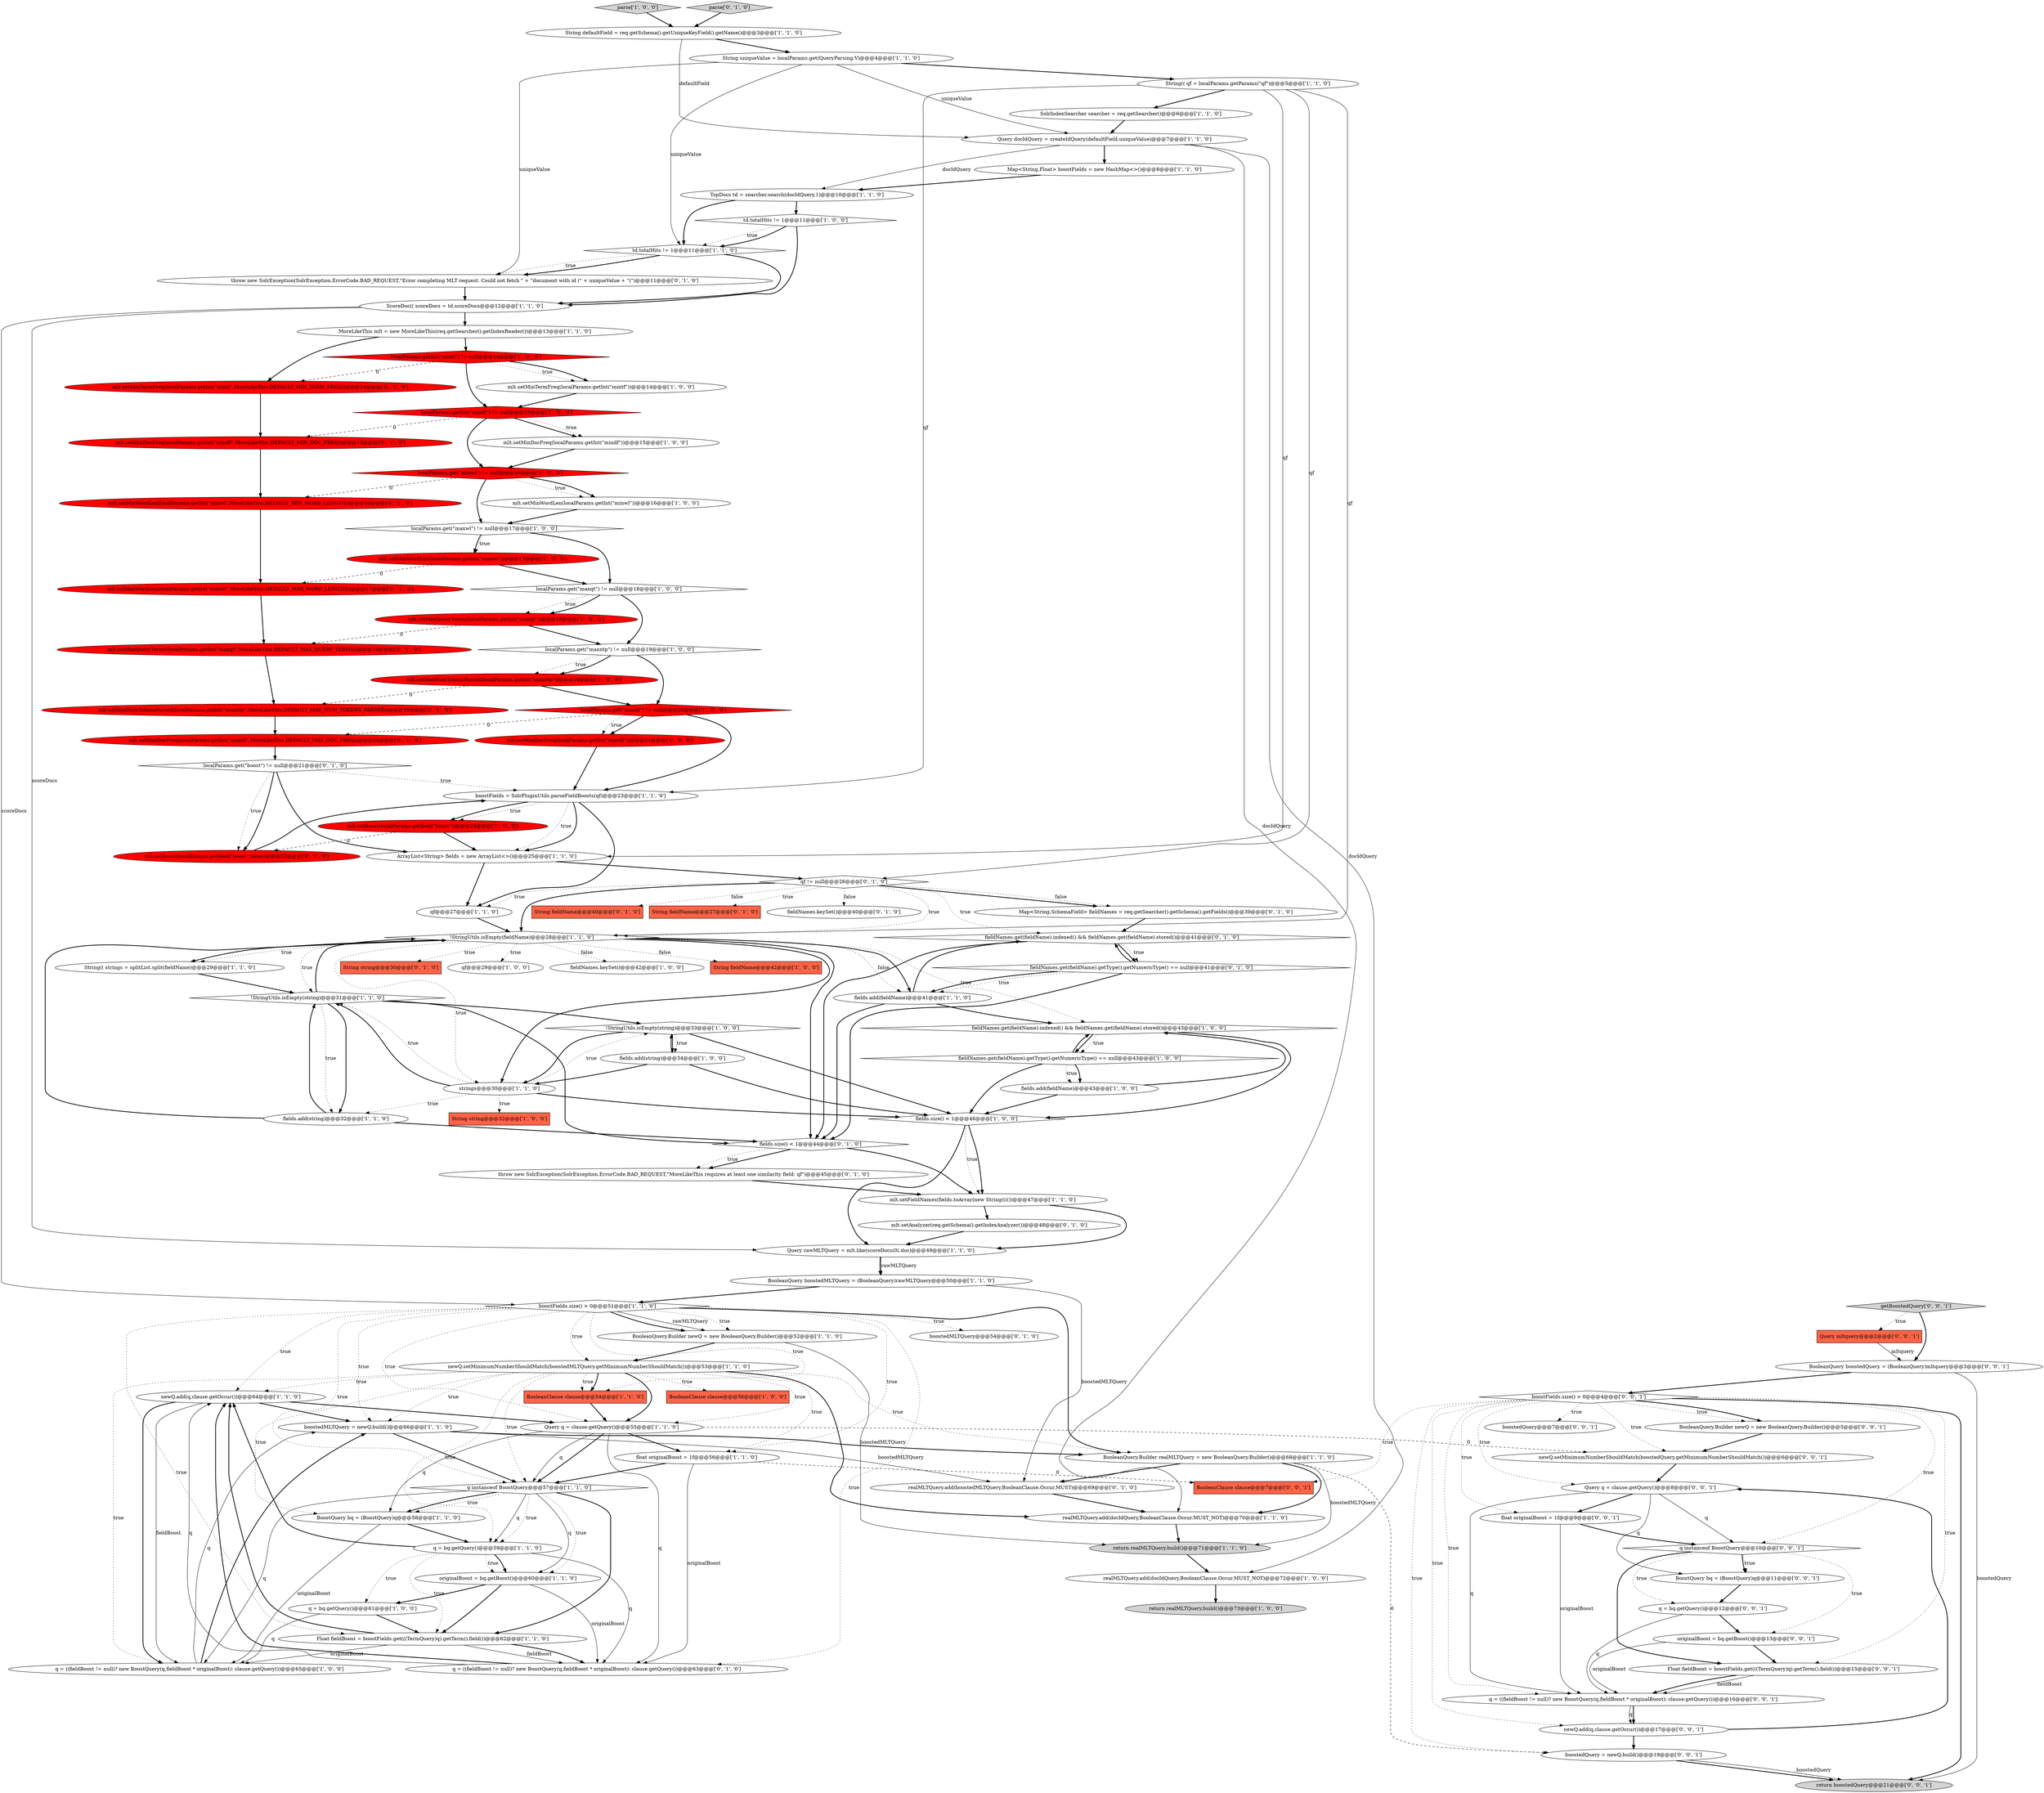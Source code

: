 digraph {
26 [style = filled, label = "newQ.add(q,clause.getOccur())@@@64@@@['1', '1', '0']", fillcolor = white, shape = ellipse image = "AAA0AAABBB1BBB"];
104 [style = filled, label = "BooleanQuery boostedQuery = (BooleanQuery)mltquery@@@3@@@['0', '0', '1']", fillcolor = white, shape = ellipse image = "AAA0AAABBB3BBB"];
82 [style = filled, label = "realMLTQuery.add(boostedMLTQuery,BooleanClause.Occur.MUST)@@@69@@@['0', '1', '0']", fillcolor = white, shape = ellipse image = "AAA0AAABBB2BBB"];
98 [style = filled, label = "return boostedQuery@@@21@@@['0', '0', '1']", fillcolor = lightgray, shape = ellipse image = "AAA0AAABBB3BBB"];
106 [style = filled, label = "boostFields.size() > 0@@@4@@@['0', '0', '1']", fillcolor = white, shape = diamond image = "AAA0AAABBB3BBB"];
68 [style = filled, label = "boostFields.size() > 0@@@51@@@['1', '1', '0']", fillcolor = white, shape = diamond image = "AAA0AAABBB1BBB"];
71 [style = filled, label = "throw new SolrException(SolrException.ErrorCode.BAD_REQUEST,\"Error completing MLT request. Could not fetch \" + \"document with id (\" + uniqueValue + \"(\")@@@11@@@['0', '1', '0']", fillcolor = white, shape = ellipse image = "AAA0AAABBB2BBB"];
95 [style = filled, label = "q = ((fieldBoost != null)? new BoostQuery(q,fieldBoost * originalBoost): clause.getQuery())@@@16@@@['0', '0', '1']", fillcolor = white, shape = ellipse image = "AAA0AAABBB3BBB"];
89 [style = filled, label = "mlt.setMaxQueryTerms(localParams.getInt(\"maxqt\",MoreLikeThis.DEFAULT_MAX_QUERY_TERMS))@@@18@@@['0', '1', '0']", fillcolor = red, shape = ellipse image = "AAA1AAABBB2BBB"];
33 [style = filled, label = "Float fieldBoost = boostFields.get(((TermQuery)q).getTerm().field())@@@62@@@['1', '1', '0']", fillcolor = white, shape = ellipse image = "AAA0AAABBB1BBB"];
43 [style = filled, label = "MoreLikeThis mlt = new MoreLikeThis(req.getSearcher().getIndexReader())@@@13@@@['1', '1', '0']", fillcolor = white, shape = ellipse image = "AAA0AAABBB1BBB"];
20 [style = filled, label = "mlt.setMinWordLen(localParams.getInt(\"minwl\"))@@@16@@@['1', '0', '0']", fillcolor = white, shape = ellipse image = "AAA0AAABBB1BBB"];
84 [style = filled, label = "String string@@@30@@@['0', '1', '0']", fillcolor = tomato, shape = box image = "AAA0AAABBB2BBB"];
50 [style = filled, label = "q instanceof BoostQuery@@@57@@@['1', '1', '0']", fillcolor = white, shape = diamond image = "AAA0AAABBB1BBB"];
46 [style = filled, label = "return realMLTQuery.build()@@@71@@@['1', '1', '0']", fillcolor = lightgray, shape = ellipse image = "AAA0AAABBB1BBB"];
40 [style = filled, label = "String(( strings = splitList.split(fieldName)@@@29@@@['1', '1', '0']", fillcolor = white, shape = ellipse image = "AAA0AAABBB1BBB"];
1 [style = filled, label = "mlt.setMinTermFreq(localParams.getInt(\"mintf\"))@@@14@@@['1', '0', '0']", fillcolor = white, shape = ellipse image = "AAA0AAABBB1BBB"];
70 [style = filled, label = "boostedMLTQuery@@@54@@@['0', '1', '0']", fillcolor = white, shape = ellipse image = "AAA0AAABBB2BBB"];
73 [style = filled, label = "qf != null@@@26@@@['0', '1', '0']", fillcolor = white, shape = diamond image = "AAA0AAABBB2BBB"];
39 [style = filled, label = "ArrayList<String> fields = new ArrayList<>()@@@25@@@['1', '1', '0']", fillcolor = white, shape = ellipse image = "AAA0AAABBB1BBB"];
96 [style = filled, label = "newQ.add(q,clause.getOccur())@@@17@@@['0', '0', '1']", fillcolor = white, shape = ellipse image = "AAA0AAABBB3BBB"];
25 [style = filled, label = "localParams.get(\"maxntp\") != null@@@19@@@['1', '0', '0']", fillcolor = white, shape = diamond image = "AAA0AAABBB1BBB"];
75 [style = filled, label = "q = ((fieldBoost != null)? new BoostQuery(q,fieldBoost * originalBoost): clause.getQuery())@@@63@@@['0', '1', '0']", fillcolor = white, shape = ellipse image = "AAA0AAABBB2BBB"];
18 [style = filled, label = "ScoreDoc(( scoreDocs = td.scoreDocs@@@12@@@['1', '1', '0']", fillcolor = white, shape = ellipse image = "AAA0AAABBB1BBB"];
49 [style = filled, label = "localParams.get(\"maxqt\") != null@@@18@@@['1', '0', '0']", fillcolor = white, shape = diamond image = "AAA0AAABBB1BBB"];
21 [style = filled, label = "fieldNames.get(fieldName).indexed() && fieldNames.get(fieldName).stored()@@@43@@@['1', '0', '0']", fillcolor = white, shape = diamond image = "AAA0AAABBB1BBB"];
64 [style = filled, label = "mlt.setMaxDocFreq(localParams.getInt(\"maxdf\"))@@@21@@@['1', '0', '0']", fillcolor = red, shape = ellipse image = "AAA1AAABBB1BBB"];
14 [style = filled, label = "mlt.setFieldNames(fields.toArray(new String(((())@@@47@@@['1', '1', '0']", fillcolor = white, shape = ellipse image = "AAA0AAABBB1BBB"];
103 [style = filled, label = "newQ.setMinimumNumberShouldMatch(boostedQuery.getMinimumNumberShouldMatch())@@@6@@@['0', '0', '1']", fillcolor = white, shape = ellipse image = "AAA0AAABBB3BBB"];
85 [style = filled, label = "throw new SolrException(SolrException.ErrorCode.BAD_REQUEST,\"MoreLikeThis requires at least one similarity field: qf\")@@@45@@@['0', '1', '0']", fillcolor = white, shape = ellipse image = "AAA0AAABBB2BBB"];
72 [style = filled, label = "mlt.setMinDocFreq(localParams.getInt(\"mindf\",MoreLikeThis.DEFAULT_MIN_DOC_FREQ))@@@15@@@['0', '1', '0']", fillcolor = red, shape = ellipse image = "AAA1AAABBB2BBB"];
19 [style = filled, label = "boostedMLTQuery = newQ.build()@@@66@@@['1', '1', '0']", fillcolor = white, shape = ellipse image = "AAA0AAABBB1BBB"];
22 [style = filled, label = "qf@@@29@@@['1', '0', '0']", fillcolor = white, shape = ellipse image = "AAA0AAABBB1BBB"];
52 [style = filled, label = "localParams.get(\"minwl\") != null@@@16@@@['1', '0', '0']", fillcolor = red, shape = diamond image = "AAA1AAABBB1BBB"];
91 [style = filled, label = "String fieldName@@@40@@@['0', '1', '0']", fillcolor = tomato, shape = box image = "AAA0AAABBB2BBB"];
78 [style = filled, label = "fieldNames.get(fieldName).indexed() && fieldNames.get(fieldName).stored()@@@41@@@['0', '1', '0']", fillcolor = white, shape = diamond image = "AAA0AAABBB2BBB"];
97 [style = filled, label = "boostedQuery = newQ.build()@@@19@@@['0', '0', '1']", fillcolor = white, shape = ellipse image = "AAA0AAABBB3BBB"];
112 [style = filled, label = "BooleanQuery.Builder newQ = new BooleanQuery.Builder()@@@5@@@['0', '0', '1']", fillcolor = white, shape = ellipse image = "AAA0AAABBB3BBB"];
65 [style = filled, label = "!StringUtils.isEmpty(fieldName)@@@28@@@['1', '1', '0']", fillcolor = white, shape = diamond image = "AAA0AAABBB1BBB"];
28 [style = filled, label = "fieldNames.keySet()@@@42@@@['1', '0', '0']", fillcolor = white, shape = ellipse image = "AAA0AAABBB1BBB"];
23 [style = filled, label = "BooleanClause clause@@@54@@@['1', '1', '0']", fillcolor = tomato, shape = box image = "AAA0AAABBB1BBB"];
29 [style = filled, label = "SolrIndexSearcher searcher = req.getSearcher()@@@6@@@['1', '1', '0']", fillcolor = white, shape = ellipse image = "AAA0AAABBB1BBB"];
4 [style = filled, label = "String(( qf = localParams.getParams(\"qf\")@@@5@@@['1', '1', '0']", fillcolor = white, shape = ellipse image = "AAA0AAABBB1BBB"];
105 [style = filled, label = "Query mltquery@@@2@@@['0', '0', '1']", fillcolor = tomato, shape = box image = "AAA0AAABBB3BBB"];
13 [style = filled, label = "BooleanQuery.Builder realMLTQuery = new BooleanQuery.Builder()@@@68@@@['1', '1', '0']", fillcolor = white, shape = ellipse image = "AAA0AAABBB1BBB"];
83 [style = filled, label = "String fieldName@@@27@@@['0', '1', '0']", fillcolor = tomato, shape = box image = "AAA0AAABBB2BBB"];
37 [style = filled, label = "td.totalHits != 1@@@11@@@['1', '0', '0']", fillcolor = white, shape = diamond image = "AAA0AAABBB1BBB"];
45 [style = filled, label = "Query rawMLTQuery = mlt.like(scoreDocs(0(.doc)@@@49@@@['1', '1', '0']", fillcolor = white, shape = ellipse image = "AAA0AAABBB1BBB"];
2 [style = filled, label = "fieldNames.get(fieldName).getType().getNumericType() == null@@@43@@@['1', '0', '0']", fillcolor = white, shape = diamond image = "AAA0AAABBB1BBB"];
51 [style = filled, label = "localParams.get(\"maxwl\") != null@@@17@@@['1', '0', '0']", fillcolor = white, shape = diamond image = "AAA0AAABBB1BBB"];
12 [style = filled, label = "q = ((fieldBoost != null)? new BoostQuery(q,fieldBoost * originalBoost): clause.getQuery())@@@65@@@['1', '0', '0']", fillcolor = white, shape = ellipse image = "AAA0AAABBB1BBB"];
77 [style = filled, label = "mlt.setMaxWordLen(localParams.getInt(\"maxwl\",MoreLikeThis.DEFAULT_MAX_WORD_LENGTH))@@@17@@@['0', '1', '0']", fillcolor = red, shape = ellipse image = "AAA1AAABBB2BBB"];
15 [style = filled, label = "q = bq.getQuery()@@@61@@@['1', '0', '0']", fillcolor = white, shape = ellipse image = "AAA0AAABBB1BBB"];
8 [style = filled, label = "TopDocs td = searcher.search(docIdQuery,1)@@@10@@@['1', '1', '0']", fillcolor = white, shape = ellipse image = "AAA0AAABBB1BBB"];
69 [style = filled, label = "localParams.get(\"maxdf\") != null@@@20@@@['1', '0', '0']", fillcolor = red, shape = diamond image = "AAA1AAABBB1BBB"];
7 [style = filled, label = "BooleanClause clause@@@56@@@['1', '0', '0']", fillcolor = tomato, shape = box image = "AAA0AAABBB1BBB"];
94 [style = filled, label = "Map<String,SchemaField> fieldNames = req.getSearcher().getSchema().getFields()@@@39@@@['0', '1', '0']", fillcolor = white, shape = ellipse image = "AAA0AAABBB2BBB"];
110 [style = filled, label = "boostedQuery@@@7@@@['0', '0', '1']", fillcolor = white, shape = ellipse image = "AAA0AAABBB3BBB"];
108 [style = filled, label = "originalBoost = bq.getBoost()@@@13@@@['0', '0', '1']", fillcolor = white, shape = ellipse image = "AAA0AAABBB3BBB"];
62 [style = filled, label = "mlt.setMaxQueryTerms(localParams.getInt(\"maxqt\"))@@@18@@@['1', '0', '0']", fillcolor = red, shape = ellipse image = "AAA1AAABBB1BBB"];
66 [style = filled, label = "Query q = clause.getQuery()@@@55@@@['1', '1', '0']", fillcolor = white, shape = ellipse image = "AAA0AAABBB1BBB"];
100 [style = filled, label = "BoostQuery bq = (BoostQuery)q@@@11@@@['0', '0', '1']", fillcolor = white, shape = ellipse image = "AAA0AAABBB3BBB"];
32 [style = filled, label = "fields.add(fieldName)@@@41@@@['1', '1', '0']", fillcolor = white, shape = ellipse image = "AAA0AAABBB1BBB"];
61 [style = filled, label = "mlt.setMaxWordLen(localParams.getInt(\"maxwl\"))@@@17@@@['1', '0', '0']", fillcolor = red, shape = ellipse image = "AAA1AAABBB1BBB"];
47 [style = filled, label = "String defaultField = req.getSchema().getUniqueKeyField().getName()@@@3@@@['1', '1', '0']", fillcolor = white, shape = ellipse image = "AAA0AAABBB1BBB"];
44 [style = filled, label = "fields.add(string)@@@34@@@['1', '0', '0']", fillcolor = white, shape = ellipse image = "AAA0AAABBB1BBB"];
107 [style = filled, label = "float originalBoost = 1f@@@9@@@['0', '0', '1']", fillcolor = white, shape = ellipse image = "AAA0AAABBB3BBB"];
38 [style = filled, label = "BooleanQuery.Builder newQ = new BooleanQuery.Builder()@@@52@@@['1', '1', '0']", fillcolor = white, shape = ellipse image = "AAA0AAABBB1BBB"];
76 [style = filled, label = "localParams.get(\"boost\") != null@@@21@@@['0', '1', '0']", fillcolor = white, shape = diamond image = "AAA0AAABBB2BBB"];
54 [style = filled, label = "realMLTQuery.add(docIdQuery,BooleanClause.Occur.MUST_NOT)@@@70@@@['1', '1', '0']", fillcolor = white, shape = ellipse image = "AAA0AAABBB1BBB"];
31 [style = filled, label = "String string@@@32@@@['1', '0', '0']", fillcolor = tomato, shape = box image = "AAA0AAABBB1BBB"];
17 [style = filled, label = "mlt.setBoost(localParams.getBool(\"boost\"))@@@24@@@['1', '0', '0']", fillcolor = red, shape = ellipse image = "AAA1AAABBB1BBB"];
102 [style = filled, label = "getBoostedQuery['0', '0', '1']", fillcolor = lightgray, shape = diamond image = "AAA0AAABBB3BBB"];
41 [style = filled, label = "td.totalHits != 1@@@11@@@['1', '1', '0']", fillcolor = white, shape = diamond image = "AAA0AAABBB1BBB"];
42 [style = filled, label = "boostFields = SolrPluginUtils.parseFieldBoosts(qf)@@@23@@@['1', '1', '0']", fillcolor = white, shape = ellipse image = "AAA0AAABBB1BBB"];
101 [style = filled, label = "q = bq.getQuery()@@@12@@@['0', '0', '1']", fillcolor = white, shape = ellipse image = "AAA0AAABBB3BBB"];
109 [style = filled, label = "Query q = clause.getQuery()@@@8@@@['0', '0', '1']", fillcolor = white, shape = ellipse image = "AAA0AAABBB3BBB"];
90 [style = filled, label = "fieldNames.keySet()@@@40@@@['0', '1', '0']", fillcolor = white, shape = ellipse image = "AAA0AAABBB2BBB"];
92 [style = filled, label = "fields.size() < 1@@@44@@@['0', '1', '0']", fillcolor = white, shape = diamond image = "AAA0AAABBB2BBB"];
3 [style = filled, label = "Map<String,Float> boostFields = new HashMap<>()@@@8@@@['1', '1', '0']", fillcolor = white, shape = ellipse image = "AAA0AAABBB1BBB"];
56 [style = filled, label = "qf@@@27@@@['1', '1', '0']", fillcolor = white, shape = ellipse image = "AAA0AAABBB1BBB"];
63 [style = filled, label = "q = bq.getQuery()@@@59@@@['1', '1', '0']", fillcolor = white, shape = ellipse image = "AAA0AAABBB1BBB"];
48 [style = filled, label = "realMLTQuery.add(docIdQuery,BooleanClause.Occur.MUST_NOT)@@@72@@@['1', '0', '0']", fillcolor = white, shape = ellipse image = "AAA0AAABBB1BBB"];
5 [style = filled, label = "parse['1', '0', '0']", fillcolor = lightgray, shape = diamond image = "AAA0AAABBB1BBB"];
30 [style = filled, label = "String uniqueValue = localParams.get(QueryParsing.V)@@@4@@@['1', '1', '0']", fillcolor = white, shape = ellipse image = "AAA0AAABBB1BBB"];
57 [style = filled, label = "originalBoost = bq.getBoost()@@@60@@@['1', '1', '0']", fillcolor = white, shape = ellipse image = "AAA0AAABBB1BBB"];
55 [style = filled, label = "return realMLTQuery.build()@@@73@@@['1', '0', '0']", fillcolor = lightgray, shape = ellipse image = "AAA0AAABBB1BBB"];
9 [style = filled, label = "mlt.setMinDocFreq(localParams.getInt(\"mindf\"))@@@15@@@['1', '0', '0']", fillcolor = white, shape = ellipse image = "AAA0AAABBB1BBB"];
53 [style = filled, label = "fields.add(fieldName)@@@43@@@['1', '0', '0']", fillcolor = white, shape = ellipse image = "AAA0AAABBB1BBB"];
10 [style = filled, label = "!StringUtils.isEmpty(string)@@@31@@@['1', '1', '0']", fillcolor = white, shape = diamond image = "AAA0AAABBB1BBB"];
93 [style = filled, label = "mlt.setMaxDocFreq(localParams.getInt(\"maxdf\",MoreLikeThis.DEFAULT_MAX_DOC_FREQ))@@@20@@@['0', '1', '0']", fillcolor = red, shape = ellipse image = "AAA1AAABBB2BBB"];
60 [style = filled, label = "mlt.setMaxNumTokensParsed(localParams.getInt(\"maxntp\"))@@@19@@@['1', '0', '0']", fillcolor = red, shape = ellipse image = "AAA1AAABBB1BBB"];
74 [style = filled, label = "mlt.setMaxNumTokensParsed(localParams.getInt(\"maxntp\",MoreLikeThis.DEFAULT_MAX_NUM_TOKENS_PARSED))@@@19@@@['0', '1', '0']", fillcolor = red, shape = ellipse image = "AAA1AAABBB2BBB"];
6 [style = filled, label = "Query docIdQuery = createIdQuery(defaultField,uniqueValue)@@@7@@@['1', '1', '0']", fillcolor = white, shape = ellipse image = "AAA0AAABBB1BBB"];
36 [style = filled, label = "!StringUtils.isEmpty(string)@@@33@@@['1', '0', '0']", fillcolor = white, shape = diamond image = "AAA0AAABBB1BBB"];
58 [style = filled, label = "fields.add(string)@@@32@@@['1', '1', '0']", fillcolor = white, shape = ellipse image = "AAA0AAABBB1BBB"];
16 [style = filled, label = "newQ.setMinimumNumberShouldMatch(boostedMLTQuery.getMinimumNumberShouldMatch())@@@53@@@['1', '1', '0']", fillcolor = white, shape = ellipse image = "AAA0AAABBB1BBB"];
87 [style = filled, label = "mlt.setBoost(localParams.getBool(\"boost\",false))@@@22@@@['0', '1', '0']", fillcolor = red, shape = ellipse image = "AAA1AAABBB2BBB"];
59 [style = filled, label = "BooleanQuery boostedMLTQuery = (BooleanQuery)rawMLTQuery@@@50@@@['1', '1', '0']", fillcolor = white, shape = ellipse image = "AAA0AAABBB1BBB"];
81 [style = filled, label = "parse['0', '1', '0']", fillcolor = lightgray, shape = diamond image = "AAA0AAABBB2BBB"];
11 [style = filled, label = "float originalBoost = 1f@@@56@@@['1', '1', '0']", fillcolor = white, shape = ellipse image = "AAA0AAABBB1BBB"];
80 [style = filled, label = "mlt.setMinTermFreq(localParams.getInt(\"mintf\",MoreLikeThis.DEFAULT_MIN_TERM_FREQ))@@@14@@@['0', '1', '0']", fillcolor = red, shape = ellipse image = "AAA1AAABBB2BBB"];
0 [style = filled, label = "BoostQuery bq = (BoostQuery)q@@@58@@@['1', '1', '0']", fillcolor = white, shape = ellipse image = "AAA0AAABBB1BBB"];
34 [style = filled, label = "String fieldName@@@42@@@['1', '0', '0']", fillcolor = tomato, shape = box image = "AAA0AAABBB1BBB"];
24 [style = filled, label = "localParams.getInt(\"mindf\") != null@@@15@@@['1', '0', '0']", fillcolor = red, shape = diamond image = "AAA1AAABBB1BBB"];
27 [style = filled, label = "localParams.getInt(\"mintf\") != null@@@14@@@['1', '0', '0']", fillcolor = red, shape = diamond image = "AAA1AAABBB1BBB"];
35 [style = filled, label = "fields.size() < 1@@@46@@@['1', '0', '0']", fillcolor = white, shape = diamond image = "AAA0AAABBB1BBB"];
79 [style = filled, label = "fieldNames.get(fieldName).getType().getNumericType() == null@@@41@@@['0', '1', '0']", fillcolor = white, shape = diamond image = "AAA0AAABBB2BBB"];
88 [style = filled, label = "mlt.setAnalyzer(req.getSchema().getIndexAnalyzer())@@@48@@@['0', '1', '0']", fillcolor = white, shape = ellipse image = "AAA0AAABBB2BBB"];
111 [style = filled, label = "BooleanClause clause@@@7@@@['0', '0', '1']", fillcolor = tomato, shape = box image = "AAA0AAABBB3BBB"];
113 [style = filled, label = "Float fieldBoost = boostFields.get(((TermQuery)q).getTerm().field())@@@15@@@['0', '0', '1']", fillcolor = white, shape = ellipse image = "AAA0AAABBB3BBB"];
67 [style = filled, label = "strings@@@30@@@['1', '1', '0']", fillcolor = white, shape = ellipse image = "AAA0AAABBB1BBB"];
99 [style = filled, label = "q instanceof BoostQuery@@@10@@@['0', '0', '1']", fillcolor = white, shape = diamond image = "AAA0AAABBB3BBB"];
86 [style = filled, label = "mlt.setMinWordLen(localParams.getInt(\"minwl\",MoreLikeThis.DEFAULT_MIN_WORD_LENGTH))@@@16@@@['0', '1', '0']", fillcolor = red, shape = ellipse image = "AAA1AAABBB2BBB"];
2->35 [style = bold, label=""];
6->3 [style = bold, label=""];
77->89 [style = bold, label=""];
27->1 [style = dotted, label="true"];
49->62 [style = dotted, label="true"];
65->67 [style = bold, label=""];
72->86 [style = bold, label=""];
38->46 [style = solid, label="boostedMLTQuery"];
73->65 [style = bold, label=""];
16->13 [style = dotted, label="true"];
109->95 [style = solid, label="q"];
57->33 [style = bold, label=""];
106->112 [style = dotted, label="true"];
53->21 [style = bold, label=""];
44->35 [style = bold, label=""];
71->18 [style = bold, label=""];
6->48 [style = solid, label="docIdQuery"];
12->19 [style = solid, label="q"];
68->11 [style = dotted, label="true"];
4->65 [style = solid, label="qf"];
67->31 [style = dotted, label="true"];
96->97 [style = bold, label=""];
16->66 [style = bold, label=""];
46->48 [style = bold, label=""];
79->32 [style = bold, label=""];
85->14 [style = bold, label=""];
78->92 [style = bold, label=""];
79->92 [style = bold, label=""];
4->39 [style = solid, label="qf"];
104->98 [style = solid, label="boostedQuery"];
64->42 [style = bold, label=""];
69->42 [style = bold, label=""];
21->2 [style = bold, label=""];
42->17 [style = dotted, label="true"];
101->95 [style = solid, label="q"];
73->56 [style = dotted, label="true"];
99->100 [style = dotted, label="true"];
65->34 [style = dotted, label="false"];
16->7 [style = dotted, label="true"];
89->74 [style = bold, label=""];
52->20 [style = dotted, label="true"];
29->6 [style = bold, label=""];
2->53 [style = bold, label=""];
26->12 [style = bold, label=""];
106->103 [style = dotted, label="true"];
73->90 [style = dotted, label="false"];
25->60 [style = dotted, label="true"];
13->97 [style = dashed, label="0"];
51->61 [style = bold, label=""];
76->87 [style = bold, label=""];
10->92 [style = bold, label=""];
66->50 [style = bold, label=""];
107->99 [style = bold, label=""];
75->26 [style = solid, label="q"];
35->45 [style = bold, label=""];
17->87 [style = dashed, label="0"];
66->0 [style = solid, label="q"];
36->67 [style = bold, label=""];
73->91 [style = dotted, label="false"];
97->98 [style = bold, label=""];
45->59 [style = solid, label="rawMLTQuery"];
67->58 [style = dotted, label="true"];
21->35 [style = bold, label=""];
9->52 [style = bold, label=""];
73->78 [style = dotted, label="true"];
81->47 [style = bold, label=""];
26->66 [style = bold, label=""];
73->83 [style = dotted, label="true"];
56->65 [style = bold, label=""];
6->54 [style = solid, label="docIdQuery"];
65->84 [style = dotted, label="true"];
2->53 [style = dotted, label="true"];
61->49 [style = bold, label=""];
0->12 [style = solid, label="originalBoost"];
108->113 [style = bold, label=""];
15->12 [style = solid, label="q"];
68->70 [style = dotted, label="true"];
68->75 [style = dotted, label="true"];
36->44 [style = bold, label=""];
54->46 [style = bold, label=""];
92->85 [style = bold, label=""];
67->36 [style = dotted, label="true"];
62->25 [style = bold, label=""];
63->33 [style = dotted, label="true"];
68->23 [style = dotted, label="true"];
45->59 [style = bold, label=""];
59->82 [style = solid, label="boostedMLTQuery"];
86->77 [style = bold, label=""];
65->10 [style = dotted, label="true"];
13->82 [style = bold, label=""];
69->64 [style = bold, label=""];
68->38 [style = solid, label="rawMLTQuery"];
109->99 [style = solid, label="q"];
106->110 [style = dotted, label="true"];
73->94 [style = bold, label=""];
19->82 [style = solid, label="boostedMLTQuery"];
49->62 [style = bold, label=""];
68->66 [style = dotted, label="true"];
92->85 [style = dotted, label="true"];
59->68 [style = bold, label=""];
53->35 [style = bold, label=""];
49->25 [style = bold, label=""];
68->50 [style = dotted, label="true"];
18->68 [style = solid, label="scoreDocs"];
19->13 [style = bold, label=""];
37->41 [style = dotted, label="true"];
36->44 [style = dotted, label="true"];
2->21 [style = bold, label=""];
42->56 [style = bold, label=""];
10->65 [style = bold, label=""];
17->39 [style = bold, label=""];
48->55 [style = bold, label=""];
43->27 [style = bold, label=""];
18->45 [style = solid, label="scoreDocs"];
63->75 [style = solid, label="q"];
65->67 [style = dotted, label="true"];
43->80 [style = bold, label=""];
30->71 [style = solid, label="uniqueValue"];
104->106 [style = bold, label=""];
41->71 [style = bold, label=""];
68->19 [style = dotted, label="true"];
52->51 [style = bold, label=""];
36->35 [style = bold, label=""];
109->100 [style = solid, label="q"];
16->11 [style = dotted, label="true"];
99->101 [style = dotted, label="true"];
35->14 [style = dotted, label="true"];
65->22 [style = dotted, label="true"];
15->33 [style = bold, label=""];
67->35 [style = bold, label=""];
67->10 [style = bold, label=""];
65->92 [style = bold, label=""];
66->11 [style = bold, label=""];
50->57 [style = solid, label="q"];
26->12 [style = solid, label="fieldBoost"];
65->40 [style = bold, label=""];
33->75 [style = solid, label="fieldBoost"];
42->39 [style = dotted, label="true"];
82->54 [style = bold, label=""];
16->63 [style = dotted, label="true"];
93->76 [style = bold, label=""];
65->40 [style = dotted, label="true"];
67->10 [style = dotted, label="true"];
8->41 [style = bold, label=""];
112->103 [style = bold, label=""];
94->78 [style = bold, label=""];
99->108 [style = dotted, label="true"];
106->109 [style = dotted, label="true"];
80->72 [style = bold, label=""];
106->99 [style = dotted, label="true"];
106->113 [style = dotted, label="true"];
61->77 [style = dashed, label="0"];
63->26 [style = bold, label=""];
27->80 [style = dashed, label="0"];
11->111 [style = dashed, label="0"];
37->41 [style = bold, label=""];
14->88 [style = bold, label=""];
13->54 [style = bold, label=""];
42->39 [style = bold, label=""];
38->16 [style = bold, label=""];
78->79 [style = bold, label=""];
63->57 [style = bold, label=""];
109->107 [style = bold, label=""];
73->65 [style = dotted, label="true"];
66->75 [style = solid, label="q"];
75->26 [style = bold, label=""];
21->2 [style = dotted, label="true"];
4->29 [style = bold, label=""];
19->50 [style = bold, label=""];
44->67 [style = bold, label=""];
16->23 [style = bold, label=""];
33->12 [style = solid, label="originalBoost"];
57->75 [style = solid, label="originalBoost"];
51->61 [style = dotted, label="true"];
26->19 [style = bold, label=""];
68->16 [style = dotted, label="true"];
106->107 [style = dotted, label="true"];
106->95 [style = dotted, label="true"];
35->14 [style = bold, label=""];
74->93 [style = bold, label=""];
23->66 [style = bold, label=""];
33->26 [style = bold, label=""];
88->45 [style = bold, label=""];
16->54 [style = bold, label=""];
50->63 [style = solid, label="q"];
62->89 [style = dashed, label="0"];
69->64 [style = dotted, label="true"];
99->100 [style = bold, label=""];
96->109 [style = bold, label=""];
50->57 [style = dotted, label="true"];
30->6 [style = solid, label="uniqueValue"];
24->72 [style = dashed, label="0"];
11->75 [style = solid, label="originalBoost"];
39->73 [style = bold, label=""];
76->87 [style = dotted, label="true"];
58->10 [style = bold, label=""];
50->12 [style = solid, label="q"];
50->0 [style = bold, label=""];
3->8 [style = bold, label=""];
57->15 [style = bold, label=""];
58->92 [style = bold, label=""];
13->46 [style = solid, label="boostedMLTQuery"];
113->95 [style = solid, label="fieldBoost"];
76->39 [style = bold, label=""];
20->51 [style = bold, label=""];
106->111 [style = dotted, label="true"];
50->63 [style = dotted, label="true"];
0->63 [style = bold, label=""];
11->50 [style = bold, label=""];
4->42 [style = solid, label="qf"];
27->24 [style = bold, label=""];
69->93 [style = dashed, label="0"];
8->37 [style = bold, label=""];
50->33 [style = bold, label=""];
68->38 [style = dotted, label="true"];
87->42 [style = bold, label=""];
60->69 [style = bold, label=""];
100->101 [style = bold, label=""];
41->18 [style = bold, label=""];
58->65 [style = bold, label=""];
92->14 [style = bold, label=""];
24->9 [style = bold, label=""];
40->10 [style = bold, label=""];
106->98 [style = bold, label=""];
16->19 [style = dotted, label="true"];
108->95 [style = solid, label="originalBoost"];
66->103 [style = dashed, label="0"];
27->1 [style = bold, label=""];
32->21 [style = bold, label=""];
32->92 [style = bold, label=""];
44->36 [style = bold, label=""];
16->12 [style = dotted, label="true"];
78->79 [style = dotted, label="true"];
47->6 [style = solid, label="defaultField"];
4->73 [style = solid, label="qf"];
16->50 [style = dotted, label="true"];
107->95 [style = solid, label="originalBoost"];
41->71 [style = dotted, label="true"];
106->97 [style = dotted, label="true"];
42->17 [style = bold, label=""];
68->33 [style = dotted, label="true"];
105->104 [style = solid, label="mltquery"];
63->15 [style = dotted, label="true"];
95->96 [style = solid, label="q"];
24->9 [style = dotted, label="true"];
52->86 [style = dashed, label="0"];
106->96 [style = dotted, label="true"];
65->28 [style = dotted, label="false"];
51->49 [style = bold, label=""];
14->45 [style = bold, label=""];
68->38 [style = bold, label=""];
73->94 [style = dotted, label="false"];
16->23 [style = dotted, label="true"];
52->20 [style = bold, label=""];
10->36 [style = bold, label=""];
47->30 [style = bold, label=""];
65->21 [style = dotted, label="true"];
16->26 [style = dotted, label="true"];
99->113 [style = bold, label=""];
5->47 [style = bold, label=""];
16->66 [style = dotted, label="true"];
50->0 [style = dotted, label="true"];
33->75 [style = bold, label=""];
25->69 [style = bold, label=""];
6->8 [style = solid, label="docIdQuery"];
32->78 [style = bold, label=""];
16->0 [style = dotted, label="true"];
18->43 [style = bold, label=""];
76->42 [style = dotted, label="true"];
79->78 [style = bold, label=""];
66->50 [style = solid, label="q"];
10->58 [style = dotted, label="true"];
30->4 [style = bold, label=""];
1->24 [style = bold, label=""];
103->109 [style = bold, label=""];
39->56 [style = bold, label=""];
95->96 [style = bold, label=""];
37->18 [style = bold, label=""];
106->112 [style = bold, label=""];
24->52 [style = bold, label=""];
113->95 [style = bold, label=""];
102->104 [style = bold, label=""];
65->32 [style = dotted, label="false"];
101->108 [style = bold, label=""];
68->13 [style = bold, label=""];
63->57 [style = dotted, label="true"];
79->32 [style = dotted, label="true"];
12->19 [style = bold, label=""];
60->74 [style = dashed, label="0"];
97->98 [style = solid, label="boostedQuery"];
10->58 [style = bold, label=""];
25->60 [style = bold, label=""];
30->41 [style = solid, label="uniqueValue"];
68->26 [style = dotted, label="true"];
102->105 [style = dotted, label="true"];
65->32 [style = bold, label=""];
}
